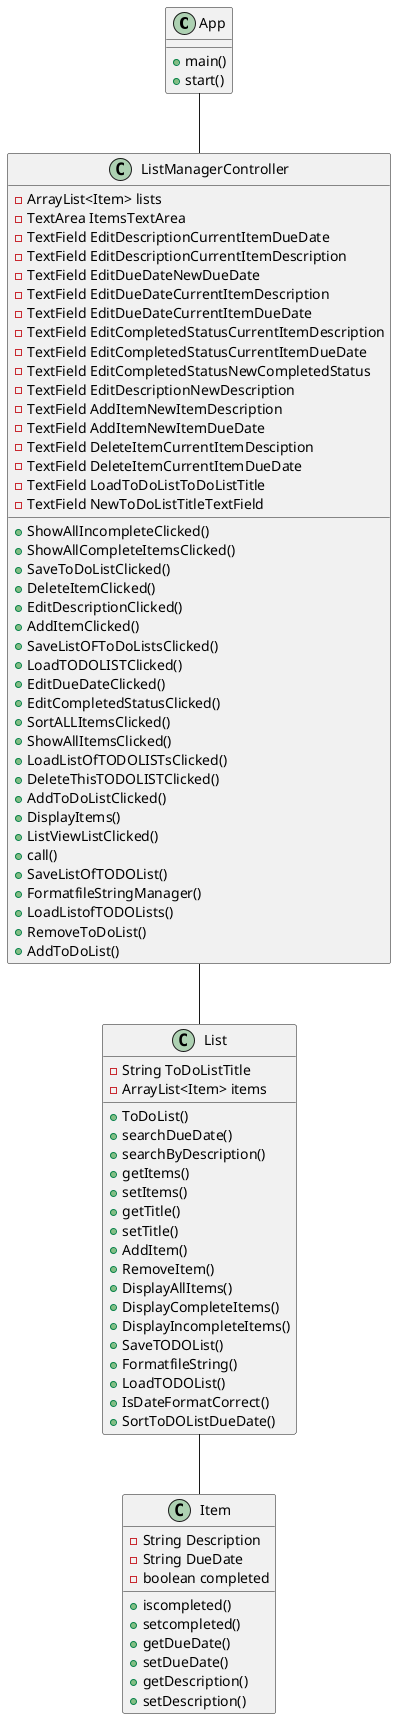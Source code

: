 @startuml
'https://plantuml.com/sequence-diagram

class App{

+main()
+start()
}

class Item{
    - String Description
    - String DueDate
    - boolean completed

    +iscompleted()
    +setcompleted()
    +getDueDate()
    +setDueDate()
    +getDescription()
    +setDescription()

}

class List{

    -String ToDoListTitle
    -ArrayList<Item> items

    +ToDoList()
    +searchDueDate()
    +searchByDescription()
    +getItems()
    +setItems()
    +getTitle()
    +setTitle()
    +AddItem()
    +RemoveItem()
    +DisplayAllItems()
    +DisplayCompleteItems()
    +DisplayIncompleteItems()
    +SaveTODOList()
    +FormatfileString()
    +LoadTODOList()
    +IsDateFormatCorrect()
    +SortToDOListDueDate()

}

class ListManagerController{
    -ArrayList<Item> lists
    - TextArea ItemsTextArea
    - TextField EditDescriptionCurrentItemDueDate
    - TextField EditDescriptionCurrentItemDescription
    - TextField EditDueDateNewDueDate
    - TextField EditDueDateCurrentItemDescription
    - TextField EditDueDateCurrentItemDueDate
    - TextField EditCompletedStatusCurrentItemDescription
    - TextField EditCompletedStatusCurrentItemDueDate
    - TextField EditCompletedStatusNewCompletedStatus
    - TextField EditDescriptionNewDescription
    - TextField AddItemNewItemDescription
    - TextField AddItemNewItemDueDate
    - TextField DeleteItemCurrentItemDesciption
    - TextField DeleteItemCurrentItemDueDate
    - TextField LoadToDoListToDoListTitle
    - TextField NewToDoListTitleTextField

    +ShowAllIncompleteClicked()
    +ShowAllCompleteItemsClicked()
    +SaveToDoListClicked()
    +DeleteItemClicked()
    +EditDescriptionClicked()
    +AddItemClicked()
    +SaveListOFToDoListsClicked()
    +LoadTODOLISTClicked()
    +EditDueDateClicked()
    +EditCompletedStatusClicked()
    +SortALLItemsClicked()
    +ShowAllItemsClicked()
    +LoadListOfTODOLISTsClicked()
    +DeleteThisTODOLISTClicked()
    +AddToDoListClicked()
    +DisplayItems()
    +ListViewListClicked()
    +call()
    +SaveListOfTODOList()
    +FormatfileStringManager()
    +LoadListofTODOLists()
    +RemoveToDoList()
    +AddToDoList()

}

List -- Item
ListManagerController-- List
App -- ListManagerController
@enduml